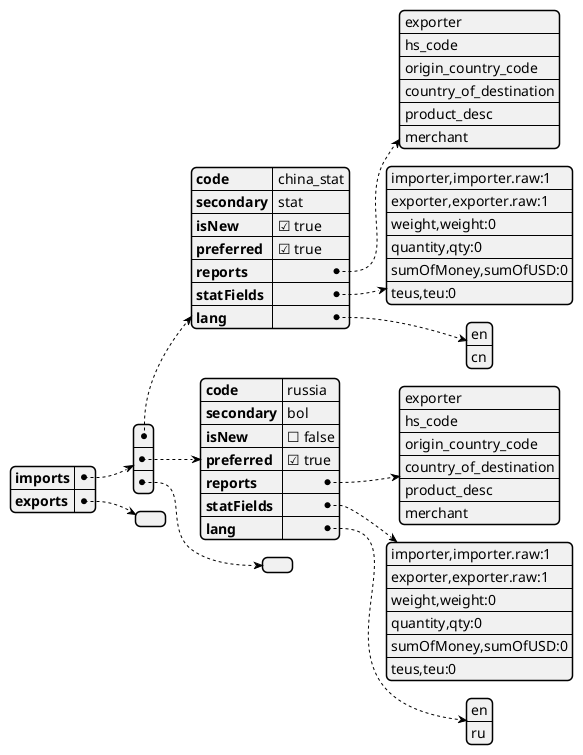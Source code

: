 @startjson
#highlight "catagorey"
' #highlight "address" / "city"
' #highlight "phoneNumbers" / "0" / "number"
{
    "imports": [
        {
            "code": "china_stat",
            "secondary": "stat",
            "isNew": true,
            "preferred": true,
            "reports": [
                "exporter",
                "hs_code",
                "origin_country_code",
                "country_of_destination",
                "product_desc",
                "merchant"
            ],
            "statFields": [
                "importer,importer.raw:1",
                "exporter,exporter.raw:1",
                "weight,weight:0",
                "quantity,qty:0",
                "sumOfMoney,sumOfUSD:0",
                "teus,teu:0"
            ],
            "lang": [
                "en",
                "cn"
            ]
        },
        {
            "code": "russia",
            "secondary": "bol",
            "isNew": false,
            "preferred": true,
            "reports": [
                "exporter",
                "hs_code",
                "origin_country_code",
                "country_of_destination",
                "product_desc",
                "merchant"
            ],
            "statFields": [
                "importer,importer.raw:1",
                "exporter,exporter.raw:1",
                "weight,weight:0",
                "quantity,qty:0",
                "sumOfMoney,sumOfUSD:0",
                "teus,teu:0"
            ],
            "lang": [
                "en",
                "ru"
            ]
        },
        {}
    ],
 "exports":[]
}
@endjson